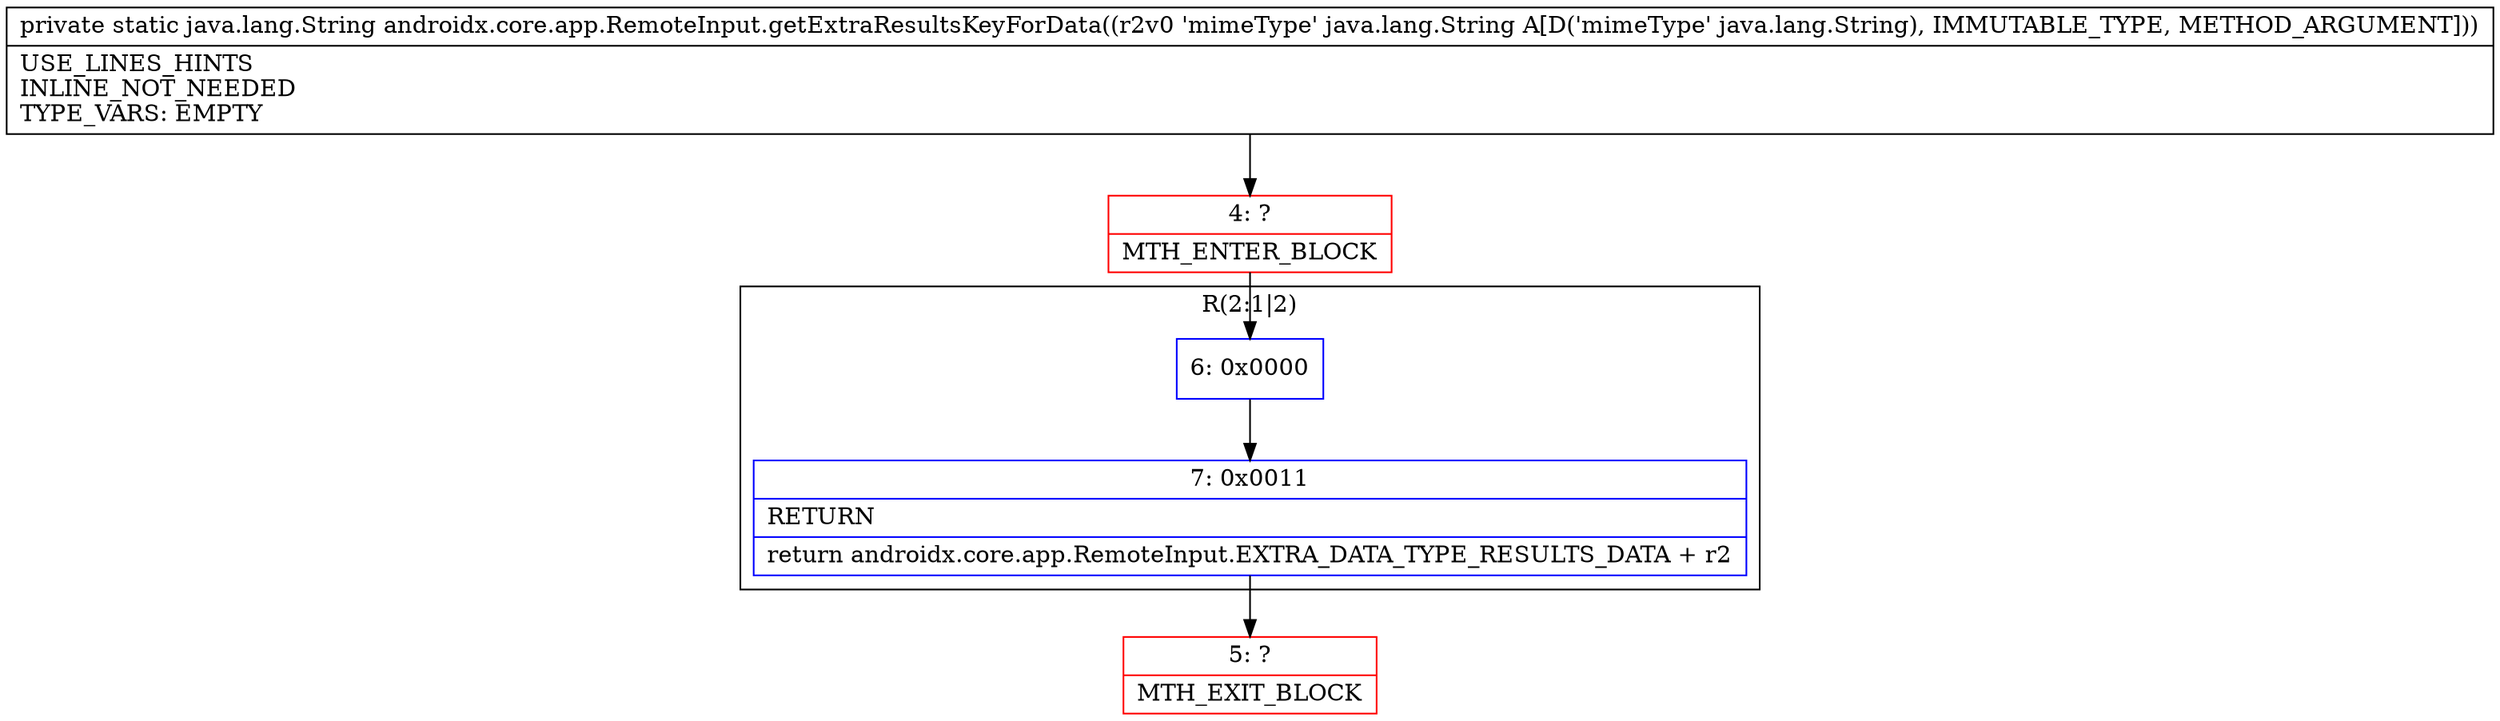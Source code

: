 digraph "CFG forandroidx.core.app.RemoteInput.getExtraResultsKeyForData(Ljava\/lang\/String;)Ljava\/lang\/String;" {
subgraph cluster_Region_1699422138 {
label = "R(2:1|2)";
node [shape=record,color=blue];
Node_6 [shape=record,label="{6\:\ 0x0000}"];
Node_7 [shape=record,label="{7\:\ 0x0011|RETURN\l|return androidx.core.app.RemoteInput.EXTRA_DATA_TYPE_RESULTS_DATA + r2\l}"];
}
Node_4 [shape=record,color=red,label="{4\:\ ?|MTH_ENTER_BLOCK\l}"];
Node_5 [shape=record,color=red,label="{5\:\ ?|MTH_EXIT_BLOCK\l}"];
MethodNode[shape=record,label="{private static java.lang.String androidx.core.app.RemoteInput.getExtraResultsKeyForData((r2v0 'mimeType' java.lang.String A[D('mimeType' java.lang.String), IMMUTABLE_TYPE, METHOD_ARGUMENT]))  | USE_LINES_HINTS\lINLINE_NOT_NEEDED\lTYPE_VARS: EMPTY\l}"];
MethodNode -> Node_4;Node_6 -> Node_7;
Node_7 -> Node_5;
Node_4 -> Node_6;
}

